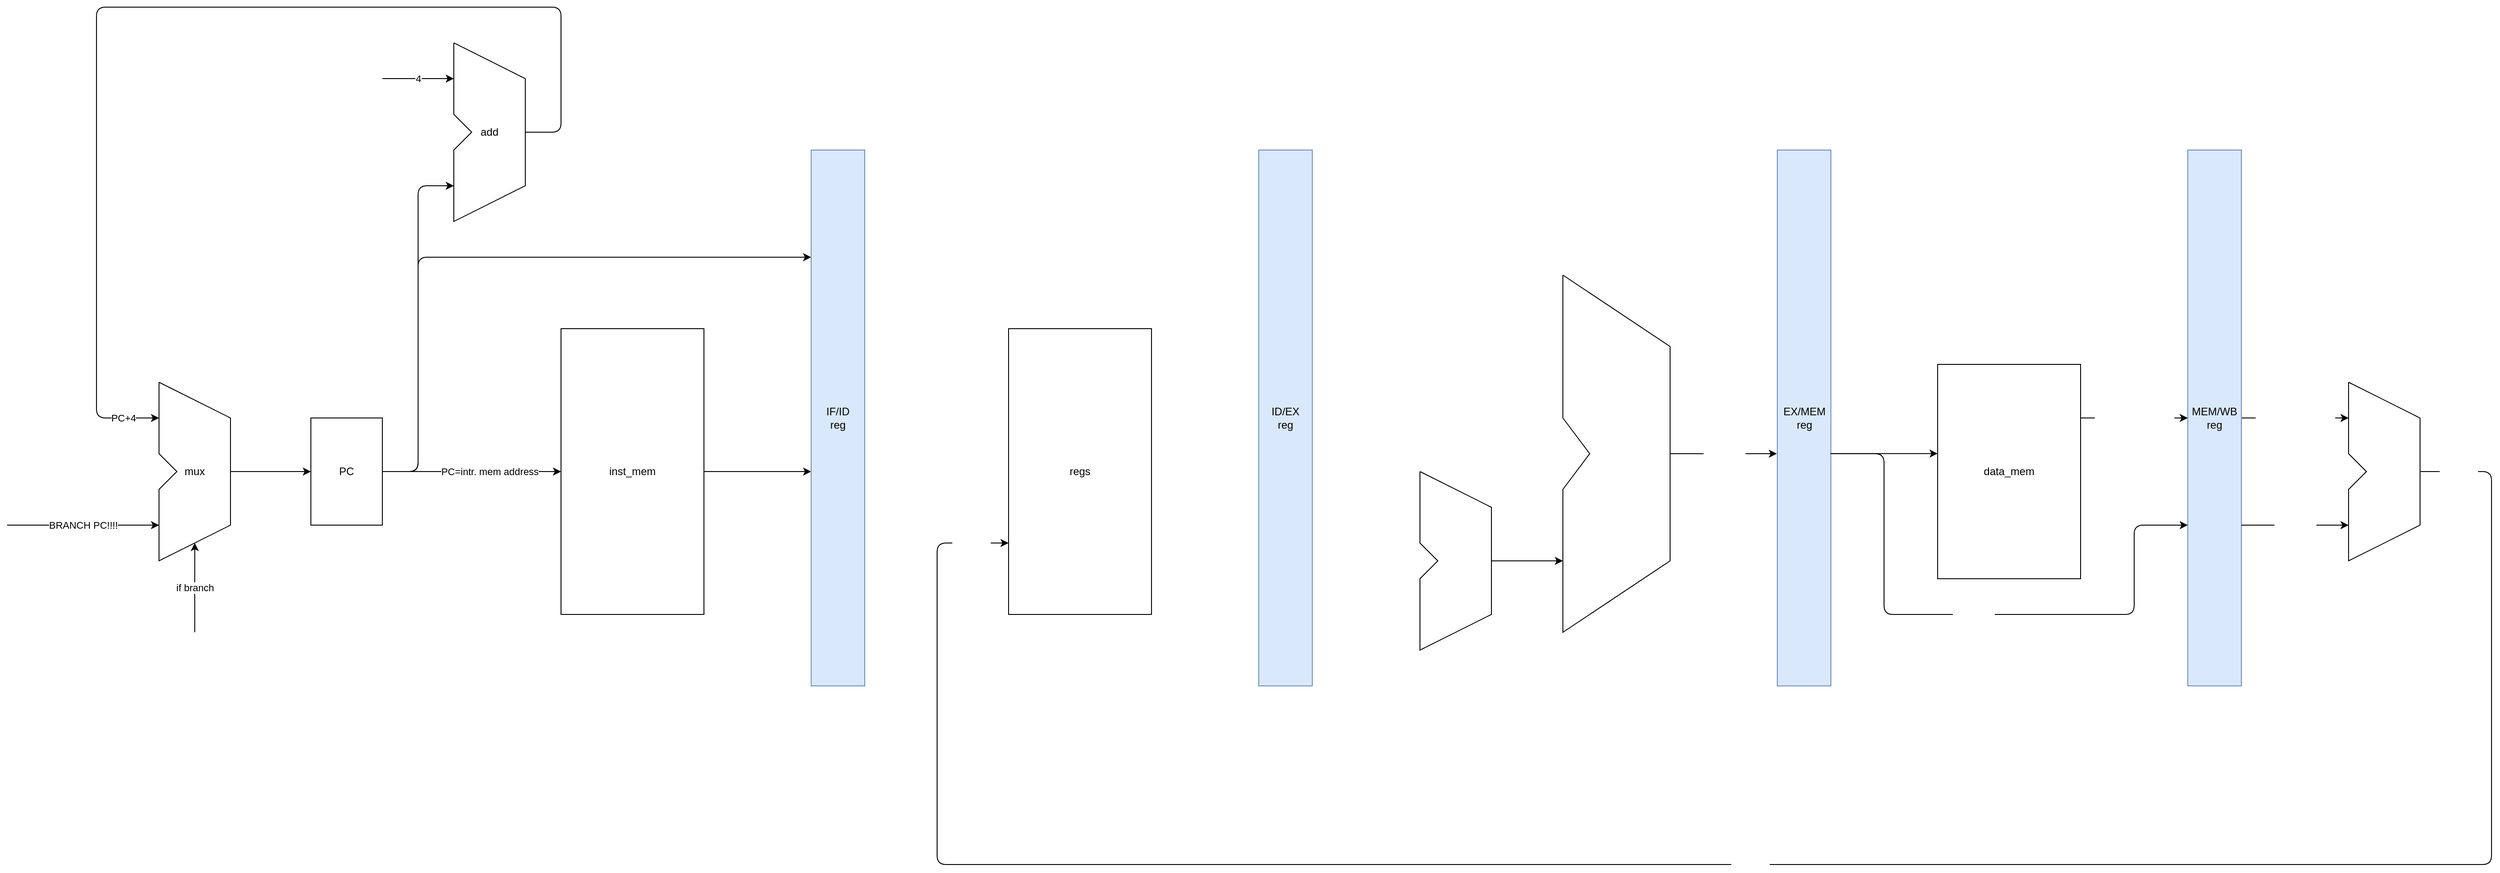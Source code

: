 <mxfile>
    <diagram id="IsBIFVABIErd_i6B1lqH" name="Page-1">
        <mxGraphModel dx="3616" dy="1446" grid="1" gridSize="10" guides="1" tooltips="1" connect="1" arrows="1" fold="1" page="1" pageScale="1" pageWidth="827" pageHeight="1169" math="0" shadow="0">
            <root>
                <mxCell id="0"/>
                <mxCell id="1" parent="0"/>
                <mxCell id="102" value="PC+4" style="edgeStyle=none;html=1;entryX=0;entryY=0.2;entryDx=0;entryDy=0;entryPerimeter=0;" edge="1" parent="1" source="93" target="106">
                    <mxGeometry x="0.935" relative="1" as="geometry">
                        <mxPoint x="-150" y="450" as="targetPoint"/>
                        <Array as="points">
                            <mxPoint x="320" y="180"/>
                            <mxPoint x="320" y="40"/>
                            <mxPoint x="-200" y="40"/>
                            <mxPoint x="-200" y="500"/>
                        </Array>
                        <mxPoint as="offset"/>
                    </mxGeometry>
                </mxCell>
                <mxCell id="93" value="add" style="shape=stencil(pZRRD4IgFIV/Da8NoZqvjWrrtYdeGxklS8Ghpf37kKstM93CzQfvOfAdvN6BKMtjnglEsOKpQHSNCEnv1XF3WO3tq9VjEAnGUJdQh03J80xEBWgPbiQ/JQKcvDD6Jkp5LhqEVLEwsqhdukF4ZdfUD2WRVspCpFZ5x/nwLYxLZffiCmBN/LOpZgRqRLbeiPB/RPCFWHicot30hgS/IZRZZahVlJ14dLsafVfnn9EZr39Dz2jtVD/EYGfGPqoFJFJ9AMIuYT4dESw9GF3Ee4T9EYFPM74Z048RTiaMAtyk9QbGqQNTRtlFGzEyfheZJHAhjKQOLnDRvQSnwvXlhBc=);whiteSpace=wrap;html=1;" vertex="1" parent="1">
                    <mxGeometry x="200" y="80" width="80" height="200" as="geometry"/>
                </mxCell>
                <mxCell id="95" value="4" style="endArrow=classic;html=1;entryX=0;entryY=0.2;entryDx=0;entryDy=0;entryPerimeter=0;" edge="1" parent="1" target="93">
                    <mxGeometry width="50" height="50" relative="1" as="geometry">
                        <mxPoint x="120" y="120" as="sourcePoint"/>
                        <mxPoint x="190" y="240" as="targetPoint"/>
                    </mxGeometry>
                </mxCell>
                <mxCell id="97" value="PC=intr. mem address" style="edgeStyle=none;html=1;entryX=0;entryY=0.5;entryDx=0;entryDy=0;" edge="1" parent="1" source="96" target="99">
                    <mxGeometry x="0.2" relative="1" as="geometry">
                        <mxPoint x="300" y="480" as="targetPoint"/>
                        <mxPoint as="offset"/>
                    </mxGeometry>
                </mxCell>
                <mxCell id="98" style="edgeStyle=none;html=1;entryX=0;entryY=0.8;entryDx=0;entryDy=0;entryPerimeter=0;" edge="1" parent="1" source="96" target="93">
                    <mxGeometry relative="1" as="geometry">
                        <Array as="points">
                            <mxPoint x="160" y="560"/>
                            <mxPoint x="160" y="240"/>
                        </Array>
                    </mxGeometry>
                </mxCell>
                <mxCell id="107" style="edgeStyle=none;html=1;" edge="1" parent="1" source="96">
                    <mxGeometry relative="1" as="geometry">
                        <mxPoint x="600" y="320" as="targetPoint"/>
                        <Array as="points">
                            <mxPoint x="160" y="560"/>
                            <mxPoint x="160" y="320"/>
                        </Array>
                    </mxGeometry>
                </mxCell>
                <mxCell id="96" value="PC" style="rounded=0;whiteSpace=wrap;html=1;" vertex="1" parent="1">
                    <mxGeometry x="40" y="500" width="80" height="120" as="geometry"/>
                </mxCell>
                <mxCell id="108" style="edgeStyle=none;html=1;" edge="1" parent="1" source="99">
                    <mxGeometry relative="1" as="geometry">
                        <mxPoint x="600" y="560" as="targetPoint"/>
                    </mxGeometry>
                </mxCell>
                <mxCell id="99" value="inst_mem" style="rounded=0;whiteSpace=wrap;html=1;" vertex="1" parent="1">
                    <mxGeometry x="320" y="400" width="160" height="320" as="geometry"/>
                </mxCell>
                <mxCell id="101" style="edgeStyle=none;html=1;entryX=0;entryY=0.5;entryDx=0;entryDy=0;exitX=1;exitY=0.5;exitDx=0;exitDy=0;exitPerimeter=0;" edge="1" parent="1" source="106" target="96">
                    <mxGeometry relative="1" as="geometry">
                        <mxPoint x="-30" y="560" as="sourcePoint"/>
                        <mxPoint x="30" y="620" as="targetPoint"/>
                    </mxGeometry>
                </mxCell>
                <mxCell id="103" value="BRANCH PC!!!!" style="endArrow=classic;html=1;entryX=0;entryY=0.8;entryDx=0;entryDy=0;entryPerimeter=0;" edge="1" parent="1" target="106">
                    <mxGeometry width="50" height="50" relative="1" as="geometry">
                        <mxPoint x="-300" y="620" as="sourcePoint"/>
                        <mxPoint x="-140" y="620" as="targetPoint"/>
                    </mxGeometry>
                </mxCell>
                <mxCell id="104" value="if branch" style="endArrow=classic;html=1;entryX=0.5;entryY=0.9;entryDx=0;entryDy=0;entryPerimeter=0;" edge="1" parent="1" target="106">
                    <mxGeometry width="50" height="50" relative="1" as="geometry">
                        <mxPoint x="-90" y="740" as="sourcePoint"/>
                        <mxPoint x="-80" y="680" as="targetPoint"/>
                    </mxGeometry>
                </mxCell>
                <mxCell id="106" value="mux" style="shape=stencil(rZRdD4IgFIZ/DbcNoZpdNqqt2y66bWSULAWH9vXvQ462zHQL27zgvC88Bw5HEGV5zDOBCFY8FYguECHp5b5bb+cbO7R6DCLBGOIbxGEV8jwTUQHalRvJ94kAJy+MPoubPBQVQqpYGFmULl0iPLdzyo+ySCtlIVKrvOG8+RbGpbJr8R1gVfpHFY0IxIisvBHh74jgAzHx2EW96AWZ/QMSfIdQZpWuelO259H5ZPRFHb6mznh5ly2jtlN9FZ3l7TtUDUikegOETcJ4OCKYejCaiNd/4I8IfIrxyRi+jXAwoRfgOq3VME7t6DLKjtqInvY7yiSBV6Una+cEl7qVwanwBjrhCQ==);whiteSpace=wrap;html=1;" vertex="1" parent="1">
                    <mxGeometry x="-130" y="460" width="80" height="200" as="geometry"/>
                </mxCell>
                <mxCell id="109" value="IF/ID&lt;br&gt;reg" style="rounded=0;whiteSpace=wrap;html=1;fillColor=#dae8fc;strokeColor=#6c8ebf;fontColor=#000000;" vertex="1" parent="1">
                    <mxGeometry x="600" y="200" width="60" height="600" as="geometry"/>
                </mxCell>
                <mxCell id="110" value="regs" style="rounded=0;whiteSpace=wrap;html=1;" vertex="1" parent="1">
                    <mxGeometry x="821" y="400" width="160" height="320" as="geometry"/>
                </mxCell>
                <mxCell id="113" value="ID/EX&lt;br&gt;reg" style="rounded=0;whiteSpace=wrap;html=1;fillColor=#dae8fc;strokeColor=#6c8ebf;fontColor=#000000;" vertex="1" parent="1">
                    <mxGeometry x="1101" y="200" width="60" height="600" as="geometry"/>
                </mxCell>
                <mxCell id="116" style="edgeStyle=none;html=1;entryX=0;entryY=0.8;entryDx=0;entryDy=0;entryPerimeter=0;fontColor=#000000;" edge="1" parent="1" source="114" target="115">
                    <mxGeometry relative="1" as="geometry"/>
                </mxCell>
                <mxCell id="114" value="&lt;font color=&quot;#ffffff&quot;&gt;mux&lt;/font&gt;" style="shape=stencil(rZRdD4IgFIZ/DbcNoZpdNqqt2y66bWSULAWH9vXvQ462zHQL27zgvC88Bw5HEGV5zDOBCFY8FYguECHp5b5bb+cbO7R6DCLBGOIbxGEV8jwTUQHalRvJ94kAJy+MPoubPBQVQqpYGFmULl0iPLdzyo+ySCtlIVKrvOG8+RbGpbJr8R1gVfpHFY0IxIisvBHh74jgAzHx2EW96AWZ/QMSfIdQZpWuelO259H5ZPRFHb6mznh5ly2jtlN9FZ3l7TtUDUikegOETcJ4OCKYejCaiNd/4I8IfIrxyRi+jXAwoRfgOq3VME7t6DLKjtqInvY7yiSBV6Una+cEl7qVwanwBjrhCQ==);whiteSpace=wrap;html=1;fontColor=#000000;" vertex="1" parent="1">
                    <mxGeometry x="1281.5" y="560" width="80" height="200" as="geometry"/>
                </mxCell>
                <mxCell id="121" value="ALU_res" style="edgeStyle=none;html=1;fontSize=12;fontColor=#FFFFFF;" edge="1" parent="1" source="115">
                    <mxGeometry relative="1" as="geometry">
                        <mxPoint x="1681" y="540" as="targetPoint"/>
                    </mxGeometry>
                </mxCell>
                <mxCell id="115" value="&lt;font color=&quot;#ffffff&quot;&gt;ALU&lt;/font&gt;" style="shape=stencil(rZRdD4IgFIZ/DbcNoZpdNqqt2y66bWSULAWH9vXvQ462zHQL27zgvC88Bw5HEGV5zDOBCFY8FYguECHp5b5bb+cbO7R6DCLBGOIbxGEV8jwTUQHalRvJ94kAJy+MPoubPBQVQqpYGFmULl0iPLdzyo+ySCtlIVKrvOG8+RbGpbJr8R1gVfpHFY0IxIisvBHh74jgAzHx2EW96AWZ/QMSfIdQZpWuelO259H5ZPRFHb6mznh5ly2jtlN9FZ3l7TtUDUikegOETcJ4OCKYejCaiNd/4I8IfIrxyRi+jXAwoRfgOq3VME7t6DLKjtqInvY7yiSBV6Una+cEl7qVwanwBjrhCQ==);whiteSpace=wrap;html=1;fontColor=#000000;" vertex="1" parent="1">
                    <mxGeometry x="1441.5" y="340" width="120" height="400" as="geometry"/>
                </mxCell>
                <mxCell id="118" value="&lt;font style=&quot;font-size: 12px;&quot;&gt;&lt;font style=&quot;font-size: 12px;&quot;&gt;EX/MEM&lt;/font&gt;&lt;br&gt;reg&lt;/font&gt;" style="rounded=0;whiteSpace=wrap;html=1;fillColor=#dae8fc;strokeColor=#6c8ebf;fontColor=#000000;" vertex="1" parent="1">
                    <mxGeometry x="1681.5" y="200" width="60" height="600" as="geometry"/>
                </mxCell>
                <mxCell id="125" value="MEM_read_data" style="edgeStyle=none;html=1;exitX=1;exitY=0.25;exitDx=0;exitDy=0;fontSize=12;fontColor=#FFFFFF;" edge="1" parent="1" source="119" target="120">
                    <mxGeometry relative="1" as="geometry">
                        <mxPoint as="offset"/>
                    </mxGeometry>
                </mxCell>
                <mxCell id="119" value="data_mem" style="rounded=0;whiteSpace=wrap;html=1;" vertex="1" parent="1">
                    <mxGeometry x="1861" y="440" width="160" height="240" as="geometry"/>
                </mxCell>
                <mxCell id="126" value="MEM_read_data" style="edgeStyle=none;html=1;exitX=1;exitY=0.5;exitDx=0;exitDy=0;entryX=0;entryY=0.2;entryDx=0;entryDy=0;entryPerimeter=0;fontSize=12;fontColor=#FFFFFF;" edge="1" parent="1" source="120" target="124">
                    <mxGeometry relative="1" as="geometry"/>
                </mxCell>
                <mxCell id="120" value="&lt;font style=&quot;font-size: 12px;&quot;&gt;MEM/WB&lt;br&gt;reg&lt;br&gt;&lt;/font&gt;" style="rounded=0;whiteSpace=wrap;html=1;fillColor=#dae8fc;strokeColor=#6c8ebf;fontColor=#000000;" vertex="1" parent="1">
                    <mxGeometry x="2141" y="200" width="60" height="600" as="geometry"/>
                </mxCell>
                <mxCell id="122" value="ALU_res" style="edgeStyle=none;html=1;fontSize=12;fontColor=#FFFFFF;" edge="1" parent="1">
                    <mxGeometry x="-0.004" y="10" relative="1" as="geometry">
                        <mxPoint x="1741.5" y="539.85" as="sourcePoint"/>
                        <mxPoint x="1861.0" y="539.85" as="targetPoint"/>
                        <mxPoint as="offset"/>
                    </mxGeometry>
                </mxCell>
                <mxCell id="124" value="&lt;font color=&quot;#ffffff&quot;&gt;mux&lt;/font&gt;" style="shape=stencil(rZRdD4IgFIZ/DbcNoZpdNqqt2y66bWSULAWH9vXvQ462zHQL27zgvC88Bw5HEGV5zDOBCFY8FYguECHp5b5bb+cbO7R6DCLBGOIbxGEV8jwTUQHalRvJ94kAJy+MPoubPBQVQqpYGFmULl0iPLdzyo+ySCtlIVKrvOG8+RbGpbJr8R1gVfpHFY0IxIisvBHh74jgAzHx2EW96AWZ/QMSfIdQZpWuelO259H5ZPRFHb6mznh5ly2jtlN9FZ3l7TtUDUikegOETcJ4OCKYejCaiNd/4I8IfIrxyRi+jXAwoRfgOq3VME7t6DLKjtqInvY7yiSBV6Una+cEl7qVwanwBjrhCQ==);whiteSpace=wrap;html=1;fontColor=#000000;" vertex="1" parent="1">
                    <mxGeometry x="2321" y="460" width="80" height="200" as="geometry"/>
                </mxCell>
                <mxCell id="128" value="ALU_res" style="endArrow=classic;html=1;fontSize=12;fontColor=#FFFFFF;entryX=0;entryY=0.7;entryDx=0;entryDy=0;entryPerimeter=0;" edge="1" parent="1" target="120">
                    <mxGeometry width="50" height="50" relative="1" as="geometry">
                        <mxPoint x="1741" y="540" as="sourcePoint"/>
                        <mxPoint x="2111" y="620" as="targetPoint"/>
                        <Array as="points">
                            <mxPoint x="1801" y="540"/>
                            <mxPoint x="1801" y="720"/>
                            <mxPoint x="2081" y="720"/>
                            <mxPoint x="2081" y="620"/>
                        </Array>
                    </mxGeometry>
                </mxCell>
                <mxCell id="129" value="ALU_res" style="endArrow=classic;html=1;fontSize=12;fontColor=#FFFFFF;entryX=0;entryY=0.8;entryDx=0;entryDy=0;entryPerimeter=0;" edge="1" parent="1" target="124">
                    <mxGeometry width="50" height="50" relative="1" as="geometry">
                        <mxPoint x="2201" y="620" as="sourcePoint"/>
                        <mxPoint x="2281" y="620" as="targetPoint"/>
                    </mxGeometry>
                </mxCell>
                <mxCell id="135" value="" style="endArrow=classic;html=1;fontSize=12;fontColor=#FFFFFF;entryX=0;entryY=0.75;entryDx=0;entryDy=0;" edge="1" parent="1" target="110">
                    <mxGeometry relative="1" as="geometry">
                        <mxPoint x="2401" y="560" as="sourcePoint"/>
                        <mxPoint x="2561" y="560" as="targetPoint"/>
                        <Array as="points">
                            <mxPoint x="2481" y="560"/>
                            <mxPoint x="2481" y="1000"/>
                            <mxPoint x="741" y="1000"/>
                            <mxPoint x="741" y="640"/>
                        </Array>
                    </mxGeometry>
                </mxCell>
                <mxCell id="136" value="WB_res" style="edgeLabel;resizable=0;html=1;align=center;verticalAlign=middle;fontSize=12;fontColor=#FFFFFF;" connectable="0" vertex="1" parent="135">
                    <mxGeometry relative="1" as="geometry"/>
                </mxCell>
                <mxCell id="137" value="WB_res" style="edgeLabel;resizable=0;html=1;align=left;verticalAlign=bottom;fontSize=12;fontColor=#FFFFFF;" connectable="0" vertex="1" parent="135">
                    <mxGeometry x="-1" relative="1" as="geometry">
                        <mxPoint x="20" y="10" as="offset"/>
                    </mxGeometry>
                </mxCell>
                <mxCell id="138" value="WB_res" style="edgeLabel;resizable=0;html=1;align=right;verticalAlign=bottom;fontSize=12;fontColor=#FFFFFF;" connectable="0" vertex="1" parent="135">
                    <mxGeometry x="1" relative="1" as="geometry">
                        <mxPoint x="-20" y="10" as="offset"/>
                    </mxGeometry>
                </mxCell>
            </root>
        </mxGraphModel>
    </diagram>
</mxfile>